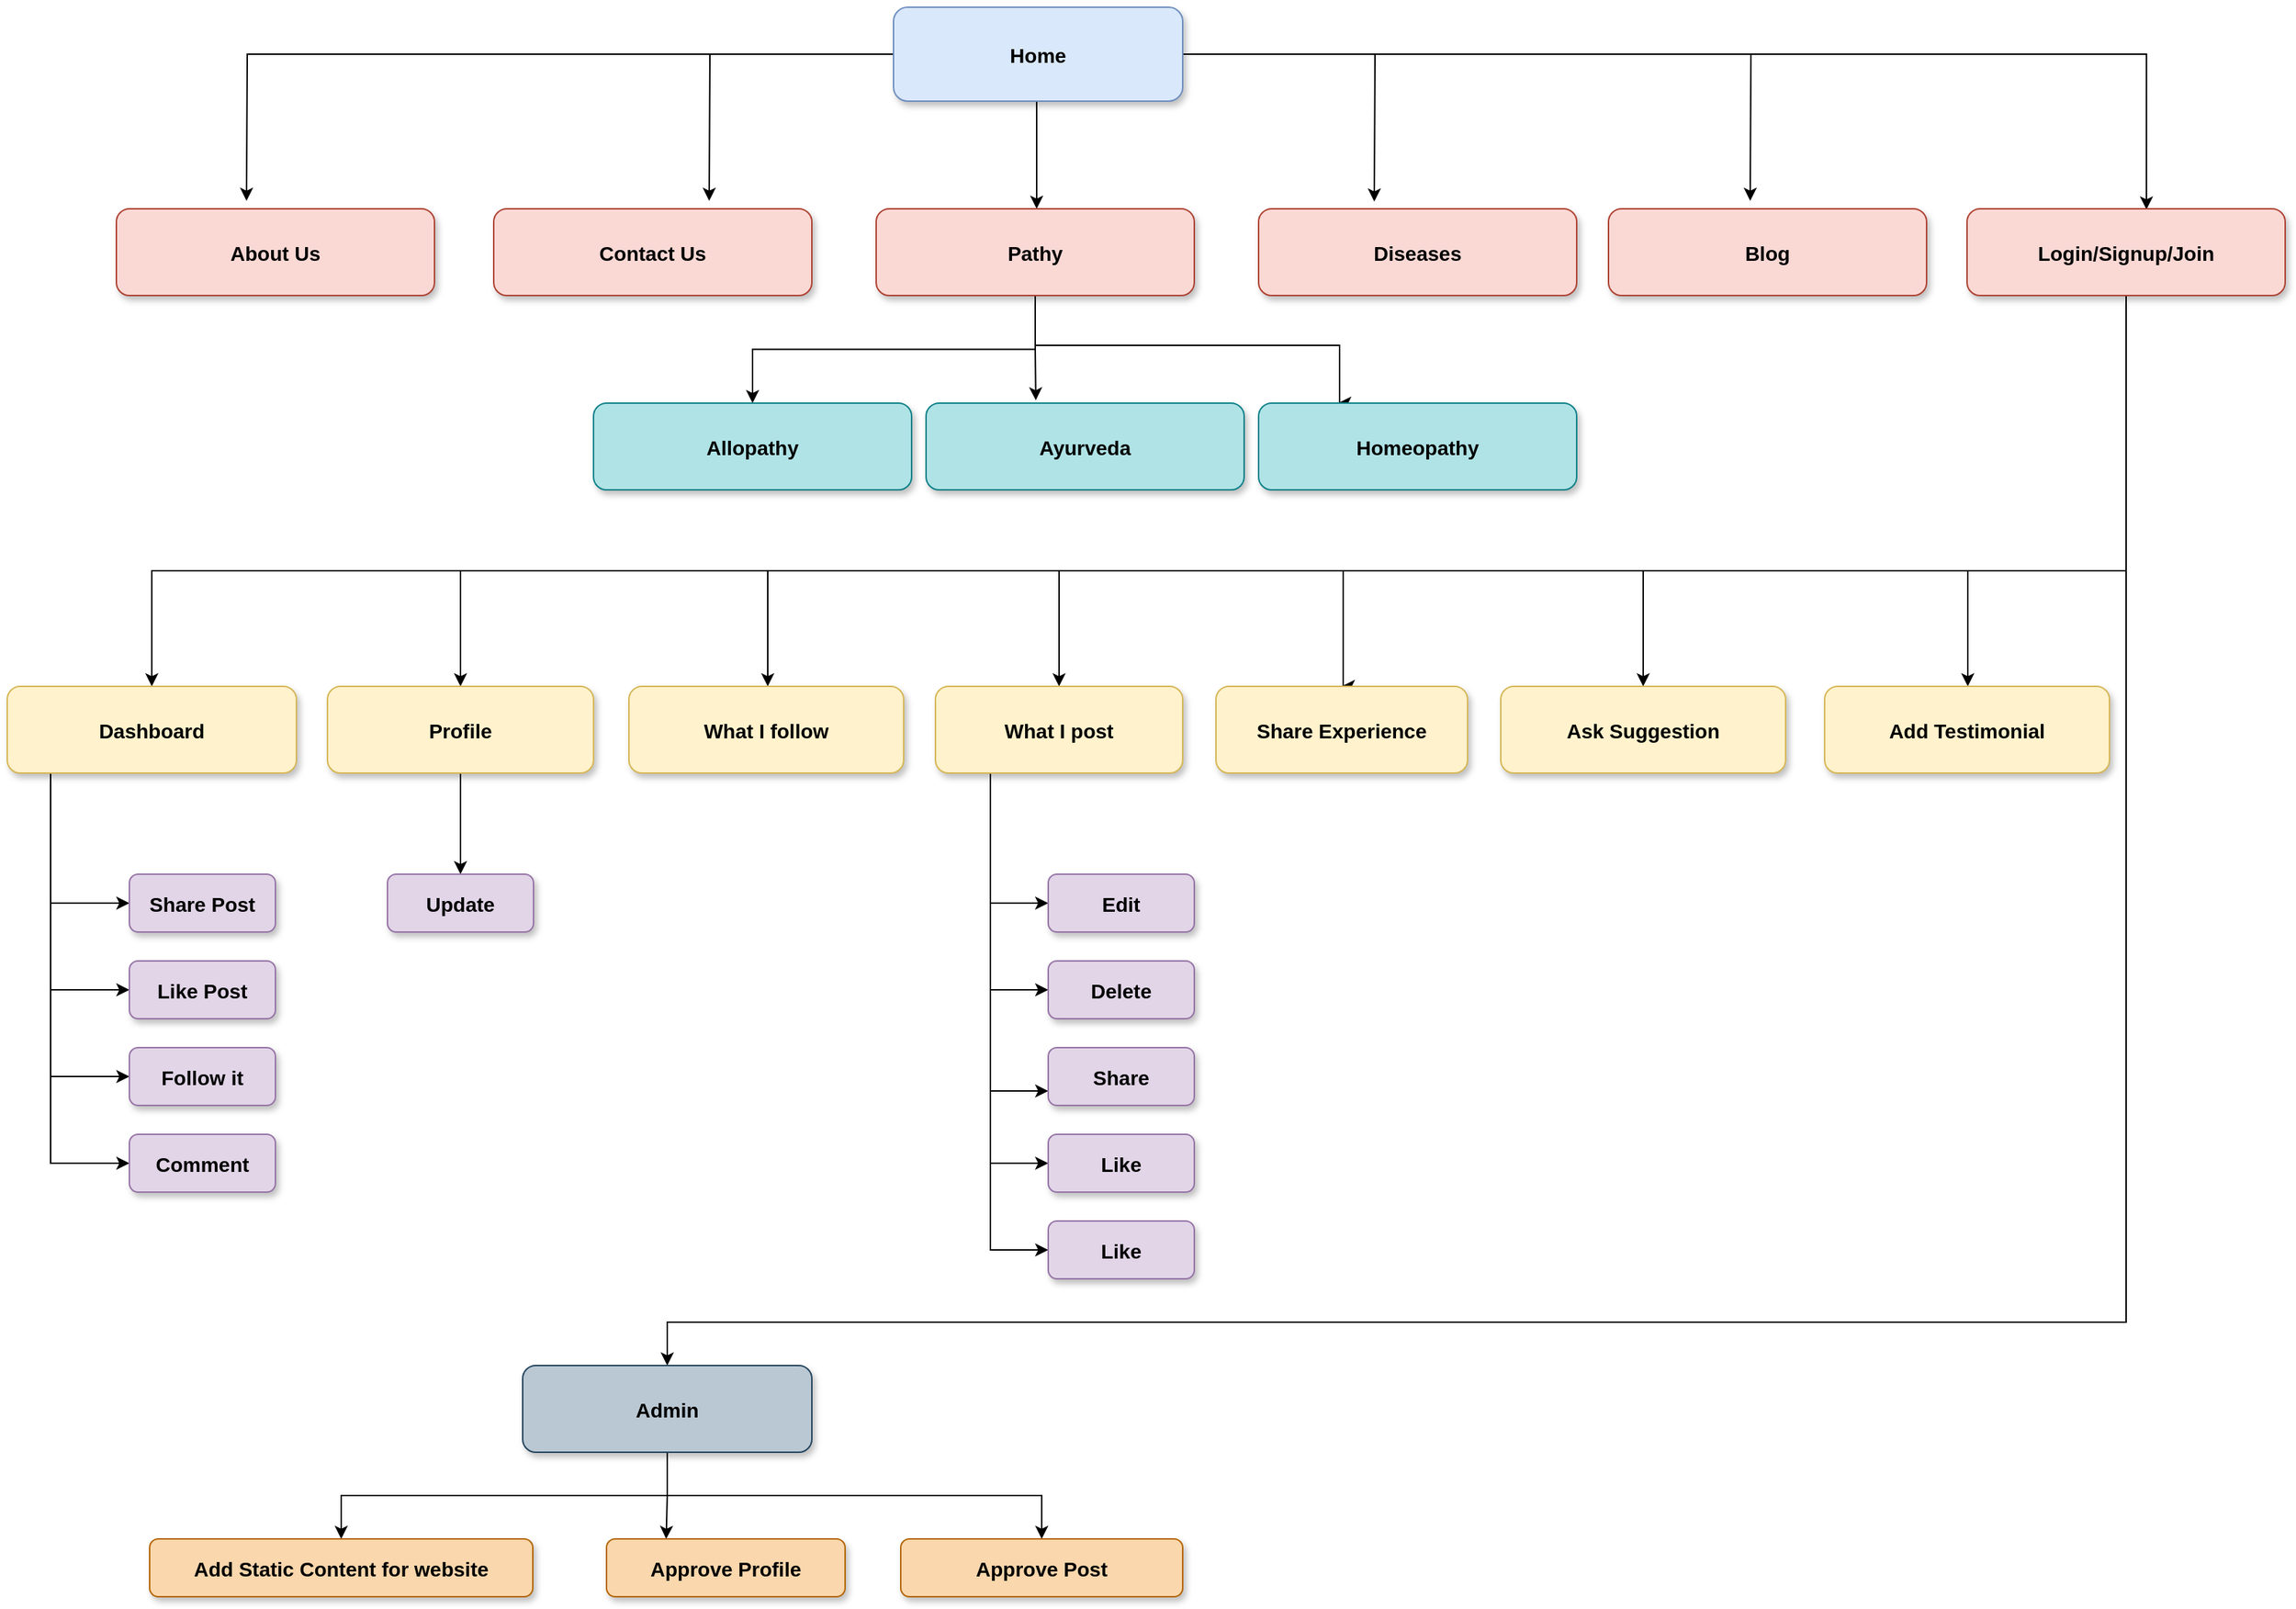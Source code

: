 <mxfile version="10.6.7" type="device"><diagram name="Page-1" id="97916047-d0de-89f5-080d-49f4d83e522f"><mxGraphModel dx="3672" dy="2372" grid="1" gridSize="10" guides="1" tooltips="1" connect="1" arrows="1" fold="1" page="1" pageScale="1.5" pageWidth="1169" pageHeight="827" background="#ffffff" math="0" shadow="0"><root><mxCell id="0"/><mxCell id="1" parent="0"/><mxCell id="OgNIxYqI_ZPH4gZ6EFOW-65" value="" style="edgeStyle=orthogonalEdgeStyle;rounded=0;orthogonalLoop=1;jettySize=auto;html=1;" edge="1" parent="1" source="2"><mxGeometry relative="1" as="geometry"><mxPoint x="1033.5" y="194.5" as="targetPoint"/></mxGeometry></mxCell><mxCell id="OgNIxYqI_ZPH4gZ6EFOW-67" style="edgeStyle=orthogonalEdgeStyle;rounded=0;orthogonalLoop=1;jettySize=auto;html=1;" edge="1" parent="1" source="2"><mxGeometry relative="1" as="geometry"><mxPoint x="573.5" y="194" as="targetPoint"/></mxGeometry></mxCell><mxCell id="OgNIxYqI_ZPH4gZ6EFOW-68" style="edgeStyle=orthogonalEdgeStyle;rounded=0;orthogonalLoop=1;jettySize=auto;html=1;" edge="1" parent="1" source="2"><mxGeometry relative="1" as="geometry"><mxPoint x="253.5" y="194" as="targetPoint"/></mxGeometry></mxCell><mxCell id="OgNIxYqI_ZPH4gZ6EFOW-69" style="edgeStyle=orthogonalEdgeStyle;rounded=0;orthogonalLoop=1;jettySize=auto;html=1;" edge="1" parent="1" source="2"><mxGeometry relative="1" as="geometry"><mxPoint x="1293.5" y="194" as="targetPoint"/></mxGeometry></mxCell><mxCell id="OgNIxYqI_ZPH4gZ6EFOW-70" style="edgeStyle=orthogonalEdgeStyle;rounded=0;orthogonalLoop=1;jettySize=auto;html=1;entryX=0.564;entryY=0.008;entryDx=0;entryDy=0;entryPerimeter=0;" edge="1" parent="1" source="2" target="OgNIxYqI_ZPH4gZ6EFOW-60"><mxGeometry relative="1" as="geometry"/></mxCell><mxCell id="OgNIxYqI_ZPH4gZ6EFOW-71" value="" style="edgeStyle=orthogonalEdgeStyle;rounded=0;orthogonalLoop=1;jettySize=auto;html=1;" edge="1" parent="1" source="2" target="OgNIxYqI_ZPH4gZ6EFOW-57"><mxGeometry relative="1" as="geometry"><Array as="points"><mxPoint x="800" y="140"/><mxPoint x="800" y="140"/></Array></mxGeometry></mxCell><mxCell id="2" value="Home" style="rounded=1;fillColor=#dae8fc;strokeColor=#6c8ebf;shadow=1;fontStyle=1;fontSize=14;" parent="1" vertex="1"><mxGeometry x="701" y="60" width="200" height="65" as="geometry"/></mxCell><mxCell id="OgNIxYqI_ZPH4gZ6EFOW-55" value="About Us" style="rounded=1;fillColor=#fad9d5;strokeColor=#ae4132;shadow=1;fontStyle=1;fontSize=14;" vertex="1" parent="1"><mxGeometry x="163.5" y="199.5" width="220" height="60" as="geometry"/></mxCell><mxCell id="OgNIxYqI_ZPH4gZ6EFOW-56" value="Diseases" style="rounded=1;fillColor=#fad9d5;strokeColor=#ae4132;shadow=1;fontStyle=1;fontSize=14;" vertex="1" parent="1"><mxGeometry x="953.5" y="199.5" width="220" height="60" as="geometry"/></mxCell><mxCell id="OgNIxYqI_ZPH4gZ6EFOW-75" style="edgeStyle=orthogonalEdgeStyle;rounded=0;orthogonalLoop=1;jettySize=auto;html=1;entryX=0.345;entryY=-0.033;entryDx=0;entryDy=0;entryPerimeter=0;" edge="1" parent="1" source="OgNIxYqI_ZPH4gZ6EFOW-57" target="OgNIxYqI_ZPH4gZ6EFOW-73"><mxGeometry relative="1" as="geometry"/></mxCell><mxCell id="OgNIxYqI_ZPH4gZ6EFOW-76" style="edgeStyle=orthogonalEdgeStyle;rounded=0;orthogonalLoop=1;jettySize=auto;html=1;" edge="1" parent="1" source="OgNIxYqI_ZPH4gZ6EFOW-57" target="OgNIxYqI_ZPH4gZ6EFOW-72"><mxGeometry relative="1" as="geometry"/></mxCell><mxCell id="OgNIxYqI_ZPH4gZ6EFOW-79" style="edgeStyle=orthogonalEdgeStyle;rounded=0;orthogonalLoop=1;jettySize=auto;html=1;entryX=0.25;entryY=0;entryDx=0;entryDy=0;" edge="1" parent="1" source="OgNIxYqI_ZPH4gZ6EFOW-57" target="OgNIxYqI_ZPH4gZ6EFOW-74"><mxGeometry relative="1" as="geometry"><Array as="points"><mxPoint x="799.5" y="294"/><mxPoint x="1009.5" y="294"/></Array></mxGeometry></mxCell><mxCell id="OgNIxYqI_ZPH4gZ6EFOW-57" value="Pathy" style="rounded=1;fillColor=#fad9d5;strokeColor=#ae4132;shadow=1;fontStyle=1;fontSize=14;" vertex="1" parent="1"><mxGeometry x="689" y="199.5" width="220" height="60" as="geometry"/></mxCell><mxCell id="OgNIxYqI_ZPH4gZ6EFOW-58" value="Contact Us" style="rounded=1;fillColor=#fad9d5;strokeColor=#ae4132;shadow=1;fontStyle=1;fontSize=14;" vertex="1" parent="1"><mxGeometry x="424.5" y="199.5" width="220" height="60" as="geometry"/></mxCell><mxCell id="OgNIxYqI_ZPH4gZ6EFOW-59" value="Blog" style="rounded=1;fillColor=#fad9d5;strokeColor=#ae4132;shadow=1;fontStyle=1;fontSize=14;" vertex="1" parent="1"><mxGeometry x="1195.5" y="199.5" width="220" height="60" as="geometry"/></mxCell><mxCell id="OgNIxYqI_ZPH4gZ6EFOW-92" style="edgeStyle=orthogonalEdgeStyle;rounded=0;orthogonalLoop=1;jettySize=auto;html=1;" edge="1" parent="1" source="OgNIxYqI_ZPH4gZ6EFOW-60" target="OgNIxYqI_ZPH4gZ6EFOW-91"><mxGeometry relative="1" as="geometry"><Array as="points"><mxPoint x="1554" y="450"/><mxPoint x="1444" y="450"/></Array></mxGeometry></mxCell><mxCell id="OgNIxYqI_ZPH4gZ6EFOW-93" style="edgeStyle=orthogonalEdgeStyle;rounded=0;orthogonalLoop=1;jettySize=auto;html=1;entryX=0.5;entryY=0;entryDx=0;entryDy=0;" edge="1" parent="1" source="OgNIxYqI_ZPH4gZ6EFOW-60" target="OgNIxYqI_ZPH4gZ6EFOW-82"><mxGeometry relative="1" as="geometry"><Array as="points"><mxPoint x="1554" y="450"/><mxPoint x="188" y="450"/></Array></mxGeometry></mxCell><mxCell id="OgNIxYqI_ZPH4gZ6EFOW-94" style="edgeStyle=orthogonalEdgeStyle;rounded=0;orthogonalLoop=1;jettySize=auto;html=1;entryX=0.5;entryY=0;entryDx=0;entryDy=0;" edge="1" parent="1" source="OgNIxYqI_ZPH4gZ6EFOW-60" target="OgNIxYqI_ZPH4gZ6EFOW-87"><mxGeometry relative="1" as="geometry"><Array as="points"><mxPoint x="1554" y="450"/><mxPoint x="1220" y="450"/></Array></mxGeometry></mxCell><mxCell id="OgNIxYqI_ZPH4gZ6EFOW-95" style="edgeStyle=orthogonalEdgeStyle;rounded=0;orthogonalLoop=1;jettySize=auto;html=1;entryX=0.5;entryY=0;entryDx=0;entryDy=0;" edge="1" parent="1" source="OgNIxYqI_ZPH4gZ6EFOW-60" target="OgNIxYqI_ZPH4gZ6EFOW-86"><mxGeometry relative="1" as="geometry"><Array as="points"><mxPoint x="1554" y="450"/><mxPoint x="1012" y="450"/></Array></mxGeometry></mxCell><mxCell id="OgNIxYqI_ZPH4gZ6EFOW-96" style="edgeStyle=orthogonalEdgeStyle;rounded=0;orthogonalLoop=1;jettySize=auto;html=1;entryX=0.5;entryY=0;entryDx=0;entryDy=0;" edge="1" parent="1" source="OgNIxYqI_ZPH4gZ6EFOW-60" target="OgNIxYqI_ZPH4gZ6EFOW-85"><mxGeometry relative="1" as="geometry"><Array as="points"><mxPoint x="1554" y="450"/><mxPoint x="816" y="450"/></Array></mxGeometry></mxCell><mxCell id="OgNIxYqI_ZPH4gZ6EFOW-97" style="edgeStyle=orthogonalEdgeStyle;rounded=0;orthogonalLoop=1;jettySize=auto;html=1;" edge="1" parent="1" source="OgNIxYqI_ZPH4gZ6EFOW-60" target="OgNIxYqI_ZPH4gZ6EFOW-84"><mxGeometry relative="1" as="geometry"><Array as="points"><mxPoint x="1554" y="450"/><mxPoint x="614" y="450"/></Array></mxGeometry></mxCell><mxCell id="OgNIxYqI_ZPH4gZ6EFOW-98" style="edgeStyle=orthogonalEdgeStyle;rounded=0;orthogonalLoop=1;jettySize=auto;html=1;entryX=0.5;entryY=0;entryDx=0;entryDy=0;" edge="1" parent="1" source="OgNIxYqI_ZPH4gZ6EFOW-60" target="OgNIxYqI_ZPH4gZ6EFOW-83"><mxGeometry relative="1" as="geometry"><Array as="points"><mxPoint x="1554" y="450"/><mxPoint x="402" y="450"/></Array></mxGeometry></mxCell><mxCell id="OgNIxYqI_ZPH4gZ6EFOW-114" style="edgeStyle=orthogonalEdgeStyle;rounded=0;orthogonalLoop=1;jettySize=auto;html=1;entryX=0.5;entryY=0;entryDx=0;entryDy=0;" edge="1" parent="1" source="OgNIxYqI_ZPH4gZ6EFOW-60" target="OgNIxYqI_ZPH4gZ6EFOW-113"><mxGeometry relative="1" as="geometry"><Array as="points"><mxPoint x="1554" y="970"/><mxPoint x="544" y="970"/></Array></mxGeometry></mxCell><mxCell id="OgNIxYqI_ZPH4gZ6EFOW-60" value="Login/Signup/Join" style="rounded=1;fillColor=#fad9d5;strokeColor=#ae4132;shadow=1;fontStyle=1;fontSize=14;" vertex="1" parent="1"><mxGeometry x="1443.5" y="199.5" width="220" height="60" as="geometry"/></mxCell><mxCell id="OgNIxYqI_ZPH4gZ6EFOW-72" value="Allopathy" style="rounded=1;fillColor=#b0e3e6;strokeColor=#0e8088;shadow=1;fontStyle=1;fontSize=14;" vertex="1" parent="1"><mxGeometry x="493.5" y="334" width="220" height="60" as="geometry"/></mxCell><mxCell id="OgNIxYqI_ZPH4gZ6EFOW-73" value="Ayurveda" style="rounded=1;fillColor=#b0e3e6;strokeColor=#0e8088;shadow=1;fontStyle=1;fontSize=14;" vertex="1" parent="1"><mxGeometry x="723.5" y="334" width="220" height="60" as="geometry"/></mxCell><mxCell id="OgNIxYqI_ZPH4gZ6EFOW-74" value="Homeopathy" style="rounded=1;fillColor=#b0e3e6;strokeColor=#0e8088;shadow=1;fontStyle=1;fontSize=14;" vertex="1" parent="1"><mxGeometry x="953.5" y="334" width="220" height="60" as="geometry"/></mxCell><mxCell id="OgNIxYqI_ZPH4gZ6EFOW-127" style="edgeStyle=orthogonalEdgeStyle;rounded=0;orthogonalLoop=1;jettySize=auto;html=1;entryX=0;entryY=0.5;entryDx=0;entryDy=0;" edge="1" parent="1" source="OgNIxYqI_ZPH4gZ6EFOW-82" target="OgNIxYqI_ZPH4gZ6EFOW-121"><mxGeometry relative="1" as="geometry"><Array as="points"><mxPoint x="118" y="860"/></Array></mxGeometry></mxCell><mxCell id="OgNIxYqI_ZPH4gZ6EFOW-129" style="edgeStyle=orthogonalEdgeStyle;rounded=0;orthogonalLoop=1;jettySize=auto;html=1;entryX=0;entryY=0.5;entryDx=0;entryDy=0;" edge="1" parent="1" source="OgNIxYqI_ZPH4gZ6EFOW-82" target="OgNIxYqI_ZPH4gZ6EFOW-118"><mxGeometry relative="1" as="geometry"><Array as="points"><mxPoint x="118" y="680"/></Array></mxGeometry></mxCell><mxCell id="OgNIxYqI_ZPH4gZ6EFOW-130" style="edgeStyle=orthogonalEdgeStyle;rounded=0;orthogonalLoop=1;jettySize=auto;html=1;entryX=0;entryY=0.5;entryDx=0;entryDy=0;" edge="1" parent="1" source="OgNIxYqI_ZPH4gZ6EFOW-82" target="OgNIxYqI_ZPH4gZ6EFOW-119"><mxGeometry relative="1" as="geometry"><Array as="points"><mxPoint x="118" y="740"/></Array></mxGeometry></mxCell><mxCell id="OgNIxYqI_ZPH4gZ6EFOW-131" style="edgeStyle=orthogonalEdgeStyle;rounded=0;orthogonalLoop=1;jettySize=auto;html=1;entryX=0;entryY=0.5;entryDx=0;entryDy=0;" edge="1" parent="1" source="OgNIxYqI_ZPH4gZ6EFOW-82" target="OgNIxYqI_ZPH4gZ6EFOW-120"><mxGeometry relative="1" as="geometry"><Array as="points"><mxPoint x="118" y="800"/></Array></mxGeometry></mxCell><mxCell id="OgNIxYqI_ZPH4gZ6EFOW-82" value="Dashboard" style="rounded=1;fillColor=#fff2cc;strokeColor=#d6b656;shadow=1;fontStyle=1;fontSize=14;" vertex="1" parent="1"><mxGeometry x="88" y="530" width="200" height="60" as="geometry"/></mxCell><mxCell id="OgNIxYqI_ZPH4gZ6EFOW-135" style="edgeStyle=orthogonalEdgeStyle;rounded=0;orthogonalLoop=1;jettySize=auto;html=1;entryX=0.5;entryY=0;entryDx=0;entryDy=0;" edge="1" parent="1" source="OgNIxYqI_ZPH4gZ6EFOW-83" target="OgNIxYqI_ZPH4gZ6EFOW-134"><mxGeometry relative="1" as="geometry"/></mxCell><mxCell id="OgNIxYqI_ZPH4gZ6EFOW-83" value="Profile" style="rounded=1;fillColor=#fff2cc;strokeColor=#d6b656;shadow=1;fontStyle=1;fontSize=14;" vertex="1" parent="1"><mxGeometry x="309.5" y="530" width="184" height="60" as="geometry"/></mxCell><mxCell id="OgNIxYqI_ZPH4gZ6EFOW-84" value="What I follow" style="rounded=1;fillColor=#fff2cc;strokeColor=#d6b656;shadow=1;fontStyle=1;fontSize=14;" vertex="1" parent="1"><mxGeometry x="518" y="530" width="190" height="60" as="geometry"/></mxCell><mxCell id="OgNIxYqI_ZPH4gZ6EFOW-106" style="edgeStyle=orthogonalEdgeStyle;rounded=0;orthogonalLoop=1;jettySize=auto;html=1;entryX=0;entryY=0.5;entryDx=0;entryDy=0;" edge="1" parent="1" source="OgNIxYqI_ZPH4gZ6EFOW-85" target="OgNIxYqI_ZPH4gZ6EFOW-103"><mxGeometry relative="1" as="geometry"><Array as="points"><mxPoint x="768" y="920"/></Array></mxGeometry></mxCell><mxCell id="OgNIxYqI_ZPH4gZ6EFOW-107" style="edgeStyle=orthogonalEdgeStyle;rounded=0;orthogonalLoop=1;jettySize=auto;html=1;entryX=0;entryY=0.5;entryDx=0;entryDy=0;" edge="1" parent="1" source="OgNIxYqI_ZPH4gZ6EFOW-85" target="OgNIxYqI_ZPH4gZ6EFOW-99"><mxGeometry relative="1" as="geometry"><Array as="points"><mxPoint x="768" y="680"/></Array></mxGeometry></mxCell><mxCell id="OgNIxYqI_ZPH4gZ6EFOW-109" style="edgeStyle=orthogonalEdgeStyle;rounded=0;orthogonalLoop=1;jettySize=auto;html=1;entryX=0;entryY=0.5;entryDx=0;entryDy=0;" edge="1" parent="1" source="OgNIxYqI_ZPH4gZ6EFOW-85" target="OgNIxYqI_ZPH4gZ6EFOW-100"><mxGeometry relative="1" as="geometry"><Array as="points"><mxPoint x="768" y="740"/></Array></mxGeometry></mxCell><mxCell id="OgNIxYqI_ZPH4gZ6EFOW-110" style="edgeStyle=orthogonalEdgeStyle;rounded=0;orthogonalLoop=1;jettySize=auto;html=1;exitX=0.5;exitY=1;exitDx=0;exitDy=0;entryX=0;entryY=0.75;entryDx=0;entryDy=0;" edge="1" parent="1" source="OgNIxYqI_ZPH4gZ6EFOW-85" target="OgNIxYqI_ZPH4gZ6EFOW-101"><mxGeometry relative="1" as="geometry"><Array as="points"><mxPoint x="768" y="590"/><mxPoint x="768" y="810"/></Array></mxGeometry></mxCell><mxCell id="OgNIxYqI_ZPH4gZ6EFOW-111" style="edgeStyle=orthogonalEdgeStyle;rounded=0;orthogonalLoop=1;jettySize=auto;html=1;entryX=0;entryY=0.5;entryDx=0;entryDy=0;" edge="1" parent="1" source="OgNIxYqI_ZPH4gZ6EFOW-85" target="OgNIxYqI_ZPH4gZ6EFOW-102"><mxGeometry relative="1" as="geometry"><Array as="points"><mxPoint x="768" y="860"/></Array></mxGeometry></mxCell><mxCell id="OgNIxYqI_ZPH4gZ6EFOW-85" value="What I post" style="rounded=1;fillColor=#fff2cc;strokeColor=#d6b656;shadow=1;fontStyle=1;fontSize=14;" vertex="1" parent="1"><mxGeometry x="730" y="530" width="171" height="60" as="geometry"/></mxCell><mxCell id="OgNIxYqI_ZPH4gZ6EFOW-86" value="Share Experience" style="rounded=1;fillColor=#fff2cc;strokeColor=#d6b656;shadow=1;fontStyle=1;fontSize=14;" vertex="1" parent="1"><mxGeometry x="924" y="530" width="174" height="60" as="geometry"/></mxCell><mxCell id="OgNIxYqI_ZPH4gZ6EFOW-87" value="Ask Suggestion" style="rounded=1;fillColor=#fff2cc;strokeColor=#d6b656;shadow=1;fontStyle=1;fontSize=14;" vertex="1" parent="1"><mxGeometry x="1121" y="530" width="197" height="60" as="geometry"/></mxCell><mxCell id="OgNIxYqI_ZPH4gZ6EFOW-91" value="Add Testimonial" style="rounded=1;fillColor=#fff2cc;strokeColor=#d6b656;shadow=1;fontStyle=1;fontSize=14;" vertex="1" parent="1"><mxGeometry x="1345" y="530" width="197" height="60" as="geometry"/></mxCell><mxCell id="OgNIxYqI_ZPH4gZ6EFOW-99" value="Edit" style="rounded=1;fillColor=#e1d5e7;strokeColor=#9673a6;shadow=1;fontStyle=1;fontSize=14;" vertex="1" parent="1"><mxGeometry x="808" y="660" width="101" height="40" as="geometry"/></mxCell><mxCell id="OgNIxYqI_ZPH4gZ6EFOW-100" value="Delete" style="rounded=1;fillColor=#e1d5e7;strokeColor=#9673a6;shadow=1;fontStyle=1;fontSize=14;" vertex="1" parent="1"><mxGeometry x="808" y="720" width="101" height="40" as="geometry"/></mxCell><mxCell id="OgNIxYqI_ZPH4gZ6EFOW-101" value="Share" style="rounded=1;fillColor=#e1d5e7;strokeColor=#9673a6;shadow=1;fontStyle=1;fontSize=14;" vertex="1" parent="1"><mxGeometry x="808" y="780" width="101" height="40" as="geometry"/></mxCell><mxCell id="OgNIxYqI_ZPH4gZ6EFOW-102" value="Like" style="rounded=1;fillColor=#e1d5e7;strokeColor=#9673a6;shadow=1;fontStyle=1;fontSize=14;" vertex="1" parent="1"><mxGeometry x="808" y="840" width="101" height="40" as="geometry"/></mxCell><mxCell id="OgNIxYqI_ZPH4gZ6EFOW-103" value="Like" style="rounded=1;fillColor=#e1d5e7;strokeColor=#9673a6;shadow=1;fontStyle=1;fontSize=14;" vertex="1" parent="1"><mxGeometry x="808" y="900" width="101" height="40" as="geometry"/></mxCell><mxCell id="OgNIxYqI_ZPH4gZ6EFOW-142" style="edgeStyle=orthogonalEdgeStyle;rounded=0;orthogonalLoop=1;jettySize=auto;html=1;entryX=0.25;entryY=0;entryDx=0;entryDy=0;" edge="1" parent="1" source="OgNIxYqI_ZPH4gZ6EFOW-113" target="OgNIxYqI_ZPH4gZ6EFOW-136"><mxGeometry relative="1" as="geometry"/></mxCell><mxCell id="OgNIxYqI_ZPH4gZ6EFOW-143" style="edgeStyle=orthogonalEdgeStyle;rounded=0;orthogonalLoop=1;jettySize=auto;html=1;entryX=0.5;entryY=0;entryDx=0;entryDy=0;" edge="1" parent="1" source="OgNIxYqI_ZPH4gZ6EFOW-113" target="OgNIxYqI_ZPH4gZ6EFOW-137"><mxGeometry relative="1" as="geometry"/></mxCell><mxCell id="OgNIxYqI_ZPH4gZ6EFOW-144" style="edgeStyle=orthogonalEdgeStyle;rounded=0;orthogonalLoop=1;jettySize=auto;html=1;entryX=0.5;entryY=0;entryDx=0;entryDy=0;" edge="1" parent="1" source="OgNIxYqI_ZPH4gZ6EFOW-113" target="OgNIxYqI_ZPH4gZ6EFOW-138"><mxGeometry relative="1" as="geometry"><Array as="points"><mxPoint x="544" y="1090"/><mxPoint x="804" y="1090"/></Array></mxGeometry></mxCell><mxCell id="OgNIxYqI_ZPH4gZ6EFOW-113" value="Admin" style="rounded=1;fillColor=#bac8d3;strokeColor=#23445d;shadow=1;fontStyle=1;fontSize=14;" vertex="1" parent="1"><mxGeometry x="444.5" y="1000" width="200" height="60" as="geometry"/></mxCell><mxCell id="OgNIxYqI_ZPH4gZ6EFOW-118" value="Share Post" style="rounded=1;fillColor=#e1d5e7;strokeColor=#9673a6;shadow=1;fontStyle=1;fontSize=14;" vertex="1" parent="1"><mxGeometry x="172.5" y="660" width="101" height="40" as="geometry"/></mxCell><mxCell id="OgNIxYqI_ZPH4gZ6EFOW-119" value="Like Post" style="rounded=1;fillColor=#e1d5e7;strokeColor=#9673a6;shadow=1;fontStyle=1;fontSize=14;" vertex="1" parent="1"><mxGeometry x="172.5" y="720" width="101" height="40" as="geometry"/></mxCell><mxCell id="OgNIxYqI_ZPH4gZ6EFOW-120" value="Follow it" style="rounded=1;fillColor=#e1d5e7;strokeColor=#9673a6;shadow=1;fontStyle=1;fontSize=14;" vertex="1" parent="1"><mxGeometry x="172.5" y="780" width="101" height="40" as="geometry"/></mxCell><mxCell id="OgNIxYqI_ZPH4gZ6EFOW-121" value="Comment" style="rounded=1;fillColor=#e1d5e7;strokeColor=#9673a6;shadow=1;fontStyle=1;fontSize=14;" vertex="1" parent="1"><mxGeometry x="172.5" y="840" width="101" height="40" as="geometry"/></mxCell><mxCell id="OgNIxYqI_ZPH4gZ6EFOW-134" value="Update" style="rounded=1;fillColor=#e1d5e7;strokeColor=#9673a6;shadow=1;fontStyle=1;fontSize=14;" vertex="1" parent="1"><mxGeometry x="351" y="660" width="101" height="40" as="geometry"/></mxCell><mxCell id="OgNIxYqI_ZPH4gZ6EFOW-136" value="Approve Profile" style="rounded=1;fillColor=#fad7ac;strokeColor=#b46504;shadow=1;fontStyle=1;fontSize=14;" vertex="1" parent="1"><mxGeometry x="502.5" y="1120" width="165" height="40" as="geometry"/></mxCell><mxCell id="OgNIxYqI_ZPH4gZ6EFOW-137" value="Add Static Content for website" style="rounded=1;fillColor=#fad7ac;strokeColor=#b46504;shadow=1;fontStyle=1;fontSize=14;" vertex="1" parent="1"><mxGeometry x="186.5" y="1120" width="265" height="40" as="geometry"/></mxCell><mxCell id="OgNIxYqI_ZPH4gZ6EFOW-138" value="Approve Post" style="rounded=1;fillColor=#fad7ac;strokeColor=#b46504;shadow=1;fontStyle=1;fontSize=14;" vertex="1" parent="1"><mxGeometry x="706" y="1120" width="195" height="40" as="geometry"/></mxCell></root></mxGraphModel></diagram></mxfile>